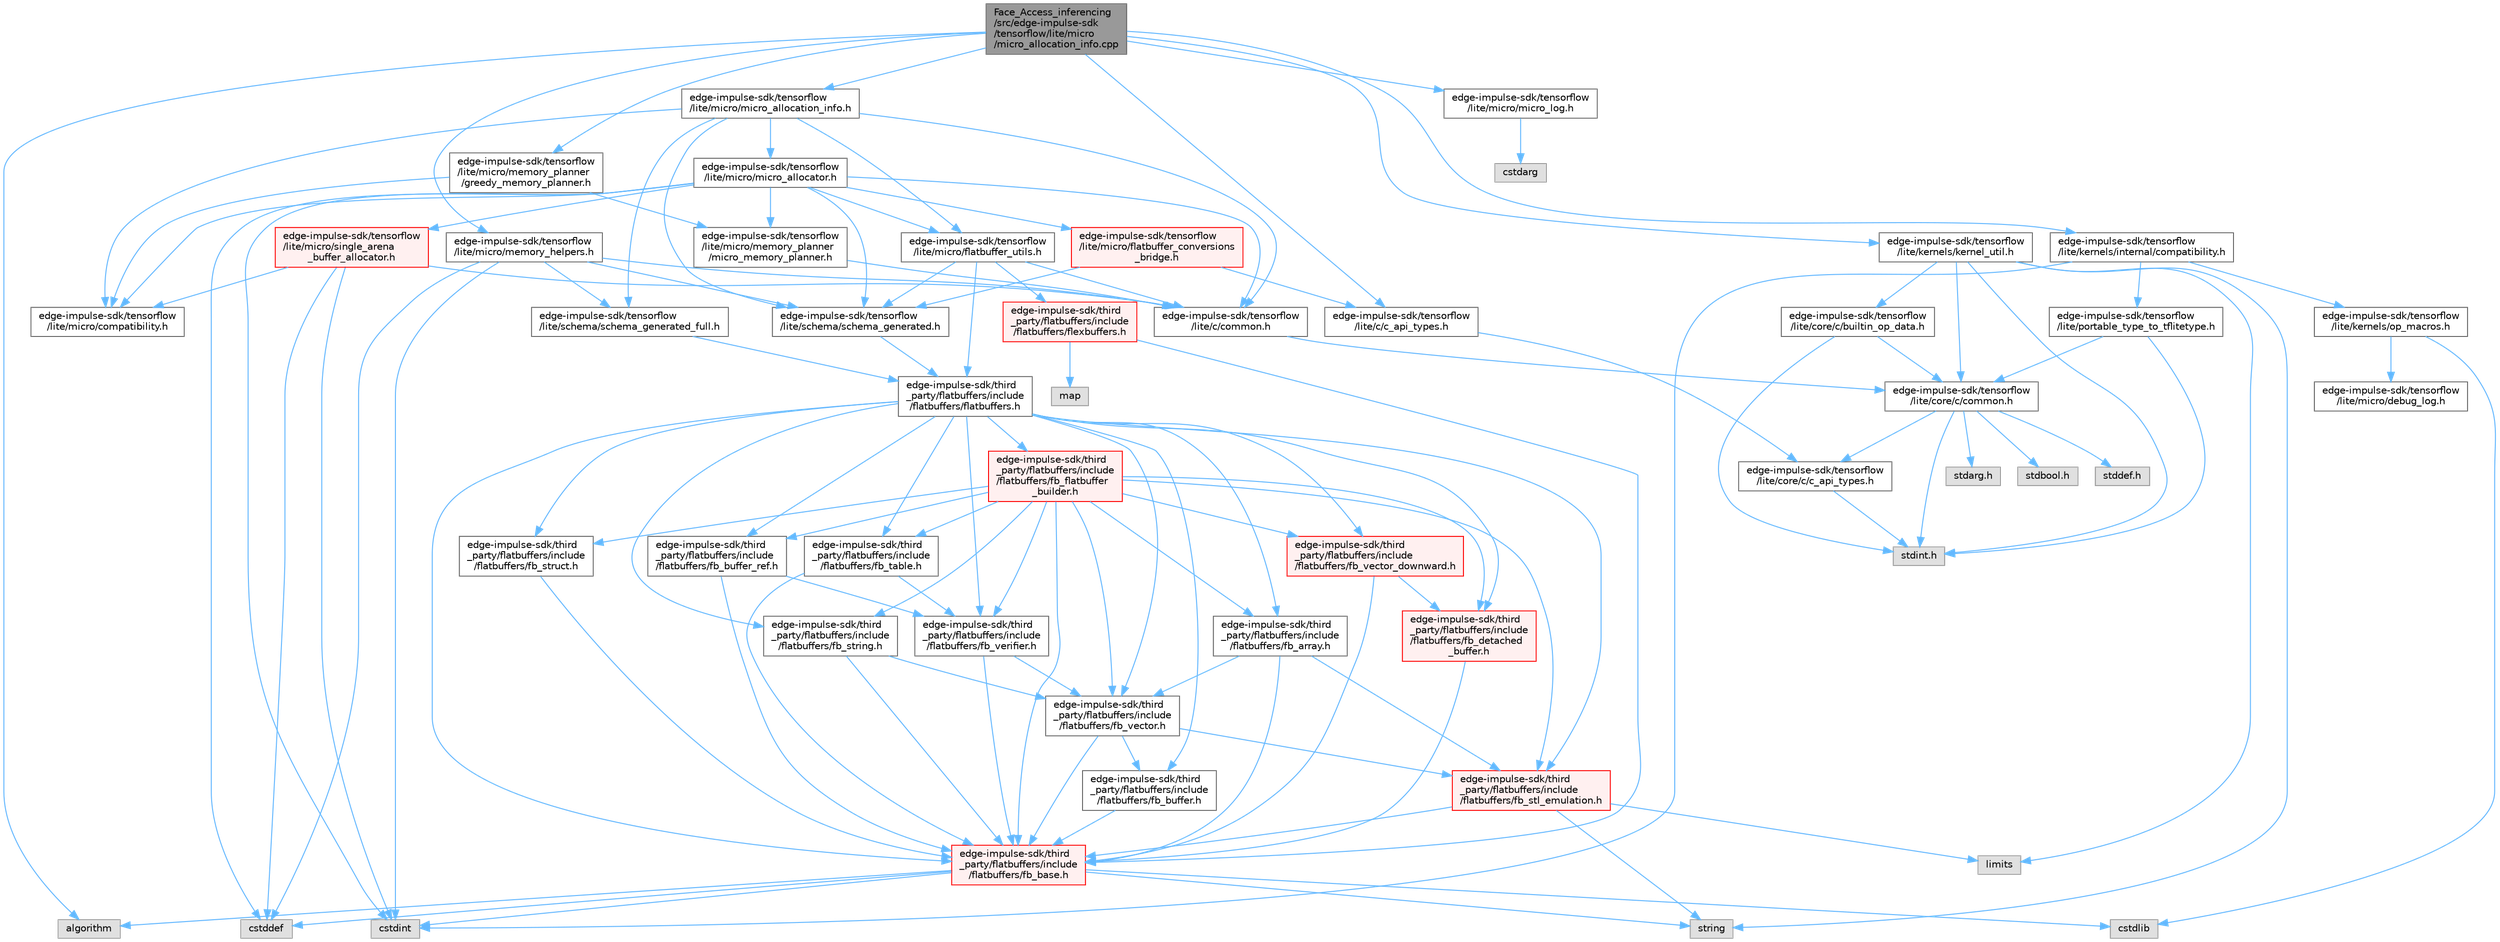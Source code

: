 digraph "Face_Access_inferencing/src/edge-impulse-sdk/tensorflow/lite/micro/micro_allocation_info.cpp"
{
 // LATEX_PDF_SIZE
  bgcolor="transparent";
  edge [fontname=Helvetica,fontsize=10,labelfontname=Helvetica,labelfontsize=10];
  node [fontname=Helvetica,fontsize=10,shape=box,height=0.2,width=0.4];
  Node1 [id="Node000001",label="Face_Access_inferencing\l/src/edge-impulse-sdk\l/tensorflow/lite/micro\l/micro_allocation_info.cpp",height=0.2,width=0.4,color="gray40", fillcolor="grey60", style="filled", fontcolor="black",tooltip=" "];
  Node1 -> Node2 [id="edge120_Node000001_Node000002",color="steelblue1",style="solid",tooltip=" "];
  Node2 [id="Node000002",label="edge-impulse-sdk/tensorflow\l/lite/micro/micro_allocation_info.h",height=0.2,width=0.4,color="grey40", fillcolor="white", style="filled",URL="$_face___access__inferencing_2src_2edge-impulse-sdk_2tensorflow_2lite_2micro_2micro__allocation__info_8h.html",tooltip=" "];
  Node2 -> Node3 [id="edge121_Node000002_Node000003",color="steelblue1",style="solid",tooltip=" "];
  Node3 [id="Node000003",label="edge-impulse-sdk/tensorflow\l/lite/c/common.h",height=0.2,width=0.4,color="grey40", fillcolor="white", style="filled",URL="$_face___access__inferencing_2src_2edge-impulse-sdk_2tensorflow_2lite_2c_2common_8h.html",tooltip=" "];
  Node3 -> Node4 [id="edge122_Node000003_Node000004",color="steelblue1",style="solid",tooltip=" "];
  Node4 [id="Node000004",label="edge-impulse-sdk/tensorflow\l/lite/core/c/common.h",height=0.2,width=0.4,color="grey40", fillcolor="white", style="filled",URL="$_face___access__inferencing_2src_2edge-impulse-sdk_2tensorflow_2lite_2core_2c_2common_8h.html",tooltip=" "];
  Node4 -> Node5 [id="edge123_Node000004_Node000005",color="steelblue1",style="solid",tooltip=" "];
  Node5 [id="Node000005",label="stdarg.h",height=0.2,width=0.4,color="grey60", fillcolor="#E0E0E0", style="filled",tooltip=" "];
  Node4 -> Node6 [id="edge124_Node000004_Node000006",color="steelblue1",style="solid",tooltip=" "];
  Node6 [id="Node000006",label="stdbool.h",height=0.2,width=0.4,color="grey60", fillcolor="#E0E0E0", style="filled",tooltip=" "];
  Node4 -> Node7 [id="edge125_Node000004_Node000007",color="steelblue1",style="solid",tooltip=" "];
  Node7 [id="Node000007",label="stddef.h",height=0.2,width=0.4,color="grey60", fillcolor="#E0E0E0", style="filled",tooltip=" "];
  Node4 -> Node8 [id="edge126_Node000004_Node000008",color="steelblue1",style="solid",tooltip=" "];
  Node8 [id="Node000008",label="stdint.h",height=0.2,width=0.4,color="grey60", fillcolor="#E0E0E0", style="filled",tooltip=" "];
  Node4 -> Node9 [id="edge127_Node000004_Node000009",color="steelblue1",style="solid",tooltip=" "];
  Node9 [id="Node000009",label="edge-impulse-sdk/tensorflow\l/lite/core/c/c_api_types.h",height=0.2,width=0.4,color="grey40", fillcolor="white", style="filled",URL="$_face___access__inferencing_2src_2edge-impulse-sdk_2tensorflow_2lite_2core_2c_2c__api__types_8h.html",tooltip=" "];
  Node9 -> Node8 [id="edge128_Node000009_Node000008",color="steelblue1",style="solid",tooltip=" "];
  Node2 -> Node10 [id="edge129_Node000002_Node000010",color="steelblue1",style="solid",tooltip=" "];
  Node10 [id="Node000010",label="edge-impulse-sdk/tensorflow\l/lite/micro/compatibility.h",height=0.2,width=0.4,color="grey40", fillcolor="white", style="filled",URL="$_face___access__inferencing_2src_2edge-impulse-sdk_2tensorflow_2lite_2micro_2compatibility_8h.html",tooltip=" "];
  Node2 -> Node11 [id="edge130_Node000002_Node000011",color="steelblue1",style="solid",tooltip=" "];
  Node11 [id="Node000011",label="edge-impulse-sdk/tensorflow\l/lite/micro/flatbuffer_utils.h",height=0.2,width=0.4,color="grey40", fillcolor="white", style="filled",URL="$_face___access__inferencing_2src_2edge-impulse-sdk_2tensorflow_2lite_2micro_2flatbuffer__utils_8h.html",tooltip=" "];
  Node11 -> Node12 [id="edge131_Node000011_Node000012",color="steelblue1",style="solid",tooltip=" "];
  Node12 [id="Node000012",label="edge-impulse-sdk/third\l_party/flatbuffers/include\l/flatbuffers/flatbuffers.h",height=0.2,width=0.4,color="grey40", fillcolor="white", style="filled",URL="$_face___access__inferencing_2src_2edge-impulse-sdk_2third__party_2flatbuffers_2include_2flatbuffers_2flatbuffers_8h.html",tooltip=" "];
  Node12 -> Node13 [id="edge132_Node000012_Node000013",color="steelblue1",style="solid",tooltip=" "];
  Node13 [id="Node000013",label="edge-impulse-sdk/third\l_party/flatbuffers/include\l/flatbuffers/fb_array.h",height=0.2,width=0.4,color="grey40", fillcolor="white", style="filled",URL="$fb__array_8h.html",tooltip=" "];
  Node13 -> Node14 [id="edge133_Node000013_Node000014",color="steelblue1",style="solid",tooltip=" "];
  Node14 [id="Node000014",label="edge-impulse-sdk/third\l_party/flatbuffers/include\l/flatbuffers/fb_base.h",height=0.2,width=0.4,color="red", fillcolor="#FFF0F0", style="filled",URL="$fb__base_8h.html",tooltip=" "];
  Node14 -> Node16 [id="edge134_Node000014_Node000016",color="steelblue1",style="solid",tooltip=" "];
  Node16 [id="Node000016",label="cstdint",height=0.2,width=0.4,color="grey60", fillcolor="#E0E0E0", style="filled",tooltip=" "];
  Node14 -> Node17 [id="edge135_Node000014_Node000017",color="steelblue1",style="solid",tooltip=" "];
  Node17 [id="Node000017",label="cstddef",height=0.2,width=0.4,color="grey60", fillcolor="#E0E0E0", style="filled",tooltip=" "];
  Node14 -> Node18 [id="edge136_Node000014_Node000018",color="steelblue1",style="solid",tooltip=" "];
  Node18 [id="Node000018",label="cstdlib",height=0.2,width=0.4,color="grey60", fillcolor="#E0E0E0", style="filled",tooltip=" "];
  Node14 -> Node21 [id="edge137_Node000014_Node000021",color="steelblue1",style="solid",tooltip=" "];
  Node21 [id="Node000021",label="string",height=0.2,width=0.4,color="grey60", fillcolor="#E0E0E0", style="filled",tooltip=" "];
  Node14 -> Node25 [id="edge138_Node000014_Node000025",color="steelblue1",style="solid",tooltip=" "];
  Node25 [id="Node000025",label="algorithm",height=0.2,width=0.4,color="grey60", fillcolor="#E0E0E0", style="filled",tooltip=" "];
  Node13 -> Node28 [id="edge139_Node000013_Node000028",color="steelblue1",style="solid",tooltip=" "];
  Node28 [id="Node000028",label="edge-impulse-sdk/third\l_party/flatbuffers/include\l/flatbuffers/fb_stl_emulation.h",height=0.2,width=0.4,color="red", fillcolor="#FFF0F0", style="filled",URL="$fb__stl__emulation_8h.html",tooltip=" "];
  Node28 -> Node14 [id="edge140_Node000028_Node000014",color="steelblue1",style="solid",tooltip=" "];
  Node28 -> Node21 [id="edge141_Node000028_Node000021",color="steelblue1",style="solid",tooltip=" "];
  Node28 -> Node29 [id="edge142_Node000028_Node000029",color="steelblue1",style="solid",tooltip=" "];
  Node29 [id="Node000029",label="limits",height=0.2,width=0.4,color="grey60", fillcolor="#E0E0E0", style="filled",tooltip=" "];
  Node13 -> Node30 [id="edge143_Node000013_Node000030",color="steelblue1",style="solid",tooltip=" "];
  Node30 [id="Node000030",label="edge-impulse-sdk/third\l_party/flatbuffers/include\l/flatbuffers/fb_vector.h",height=0.2,width=0.4,color="grey40", fillcolor="white", style="filled",URL="$fb__vector_8h.html",tooltip=" "];
  Node30 -> Node14 [id="edge144_Node000030_Node000014",color="steelblue1",style="solid",tooltip=" "];
  Node30 -> Node31 [id="edge145_Node000030_Node000031",color="steelblue1",style="solid",tooltip=" "];
  Node31 [id="Node000031",label="edge-impulse-sdk/third\l_party/flatbuffers/include\l/flatbuffers/fb_buffer.h",height=0.2,width=0.4,color="grey40", fillcolor="white", style="filled",URL="$fb__buffer_8h.html",tooltip=" "];
  Node31 -> Node14 [id="edge146_Node000031_Node000014",color="steelblue1",style="solid",tooltip=" "];
  Node30 -> Node28 [id="edge147_Node000030_Node000028",color="steelblue1",style="solid",tooltip=" "];
  Node12 -> Node14 [id="edge148_Node000012_Node000014",color="steelblue1",style="solid",tooltip=" "];
  Node12 -> Node31 [id="edge149_Node000012_Node000031",color="steelblue1",style="solid",tooltip=" "];
  Node12 -> Node32 [id="edge150_Node000012_Node000032",color="steelblue1",style="solid",tooltip=" "];
  Node32 [id="Node000032",label="edge-impulse-sdk/third\l_party/flatbuffers/include\l/flatbuffers/fb_buffer_ref.h",height=0.2,width=0.4,color="grey40", fillcolor="white", style="filled",URL="$fb__buffer__ref_8h.html",tooltip=" "];
  Node32 -> Node14 [id="edge151_Node000032_Node000014",color="steelblue1",style="solid",tooltip=" "];
  Node32 -> Node33 [id="edge152_Node000032_Node000033",color="steelblue1",style="solid",tooltip=" "];
  Node33 [id="Node000033",label="edge-impulse-sdk/third\l_party/flatbuffers/include\l/flatbuffers/fb_verifier.h",height=0.2,width=0.4,color="grey40", fillcolor="white", style="filled",URL="$fb__verifier_8h.html",tooltip=" "];
  Node33 -> Node14 [id="edge153_Node000033_Node000014",color="steelblue1",style="solid",tooltip=" "];
  Node33 -> Node30 [id="edge154_Node000033_Node000030",color="steelblue1",style="solid",tooltip=" "];
  Node12 -> Node34 [id="edge155_Node000012_Node000034",color="steelblue1",style="solid",tooltip=" "];
  Node34 [id="Node000034",label="edge-impulse-sdk/third\l_party/flatbuffers/include\l/flatbuffers/fb_detached\l_buffer.h",height=0.2,width=0.4,color="red", fillcolor="#FFF0F0", style="filled",URL="$fb__detached__buffer_8h.html",tooltip=" "];
  Node34 -> Node14 [id="edge156_Node000034_Node000014",color="steelblue1",style="solid",tooltip=" "];
  Node12 -> Node37 [id="edge157_Node000012_Node000037",color="steelblue1",style="solid",tooltip=" "];
  Node37 [id="Node000037",label="edge-impulse-sdk/third\l_party/flatbuffers/include\l/flatbuffers/fb_flatbuffer\l_builder.h",height=0.2,width=0.4,color="red", fillcolor="#FFF0F0", style="filled",URL="$fb__flatbuffer__builder_8h.html",tooltip=" "];
  Node37 -> Node13 [id="edge158_Node000037_Node000013",color="steelblue1",style="solid",tooltip=" "];
  Node37 -> Node14 [id="edge159_Node000037_Node000014",color="steelblue1",style="solid",tooltip=" "];
  Node37 -> Node32 [id="edge160_Node000037_Node000032",color="steelblue1",style="solid",tooltip=" "];
  Node37 -> Node34 [id="edge161_Node000037_Node000034",color="steelblue1",style="solid",tooltip=" "];
  Node37 -> Node28 [id="edge162_Node000037_Node000028",color="steelblue1",style="solid",tooltip=" "];
  Node37 -> Node40 [id="edge163_Node000037_Node000040",color="steelblue1",style="solid",tooltip=" "];
  Node40 [id="Node000040",label="edge-impulse-sdk/third\l_party/flatbuffers/include\l/flatbuffers/fb_string.h",height=0.2,width=0.4,color="grey40", fillcolor="white", style="filled",URL="$fb__string_8h.html",tooltip=" "];
  Node40 -> Node14 [id="edge164_Node000040_Node000014",color="steelblue1",style="solid",tooltip=" "];
  Node40 -> Node30 [id="edge165_Node000040_Node000030",color="steelblue1",style="solid",tooltip=" "];
  Node37 -> Node41 [id="edge166_Node000037_Node000041",color="steelblue1",style="solid",tooltip=" "];
  Node41 [id="Node000041",label="edge-impulse-sdk/third\l_party/flatbuffers/include\l/flatbuffers/fb_struct.h",height=0.2,width=0.4,color="grey40", fillcolor="white", style="filled",URL="$fb__struct_8h.html",tooltip=" "];
  Node41 -> Node14 [id="edge167_Node000041_Node000014",color="steelblue1",style="solid",tooltip=" "];
  Node37 -> Node42 [id="edge168_Node000037_Node000042",color="steelblue1",style="solid",tooltip=" "];
  Node42 [id="Node000042",label="edge-impulse-sdk/third\l_party/flatbuffers/include\l/flatbuffers/fb_table.h",height=0.2,width=0.4,color="grey40", fillcolor="white", style="filled",URL="$fb__table_8h.html",tooltip=" "];
  Node42 -> Node14 [id="edge169_Node000042_Node000014",color="steelblue1",style="solid",tooltip=" "];
  Node42 -> Node33 [id="edge170_Node000042_Node000033",color="steelblue1",style="solid",tooltip=" "];
  Node37 -> Node30 [id="edge171_Node000037_Node000030",color="steelblue1",style="solid",tooltip=" "];
  Node37 -> Node43 [id="edge172_Node000037_Node000043",color="steelblue1",style="solid",tooltip=" "];
  Node43 [id="Node000043",label="edge-impulse-sdk/third\l_party/flatbuffers/include\l/flatbuffers/fb_vector_downward.h",height=0.2,width=0.4,color="red", fillcolor="#FFF0F0", style="filled",URL="$fb__vector__downward_8h.html",tooltip=" "];
  Node43 -> Node14 [id="edge173_Node000043_Node000014",color="steelblue1",style="solid",tooltip=" "];
  Node43 -> Node34 [id="edge174_Node000043_Node000034",color="steelblue1",style="solid",tooltip=" "];
  Node37 -> Node33 [id="edge175_Node000037_Node000033",color="steelblue1",style="solid",tooltip=" "];
  Node12 -> Node28 [id="edge176_Node000012_Node000028",color="steelblue1",style="solid",tooltip=" "];
  Node12 -> Node40 [id="edge177_Node000012_Node000040",color="steelblue1",style="solid",tooltip=" "];
  Node12 -> Node41 [id="edge178_Node000012_Node000041",color="steelblue1",style="solid",tooltip=" "];
  Node12 -> Node42 [id="edge179_Node000012_Node000042",color="steelblue1",style="solid",tooltip=" "];
  Node12 -> Node30 [id="edge180_Node000012_Node000030",color="steelblue1",style="solid",tooltip=" "];
  Node12 -> Node43 [id="edge181_Node000012_Node000043",color="steelblue1",style="solid",tooltip=" "];
  Node12 -> Node33 [id="edge182_Node000012_Node000033",color="steelblue1",style="solid",tooltip=" "];
  Node11 -> Node44 [id="edge183_Node000011_Node000044",color="steelblue1",style="solid",tooltip=" "];
  Node44 [id="Node000044",label="edge-impulse-sdk/third\l_party/flatbuffers/include\l/flatbuffers/flexbuffers.h",height=0.2,width=0.4,color="red", fillcolor="#FFF0F0", style="filled",URL="$_face___access__inferencing_2src_2edge-impulse-sdk_2third__party_2flatbuffers_2include_2flatbuffers_2flexbuffers_8h.html",tooltip=" "];
  Node44 -> Node45 [id="edge184_Node000044_Node000045",color="steelblue1",style="solid",tooltip=" "];
  Node45 [id="Node000045",label="map",height=0.2,width=0.4,color="grey60", fillcolor="#E0E0E0", style="filled",tooltip=" "];
  Node44 -> Node14 [id="edge185_Node000044_Node000014",color="steelblue1",style="solid",tooltip=" "];
  Node11 -> Node3 [id="edge186_Node000011_Node000003",color="steelblue1",style="solid",tooltip=" "];
  Node11 -> Node51 [id="edge187_Node000011_Node000051",color="steelblue1",style="solid",tooltip=" "];
  Node51 [id="Node000051",label="edge-impulse-sdk/tensorflow\l/lite/schema/schema_generated.h",height=0.2,width=0.4,color="grey40", fillcolor="white", style="filled",URL="$_face___access__inferencing_2src_2edge-impulse-sdk_2tensorflow_2lite_2schema_2schema__generated_8h.html",tooltip=" "];
  Node51 -> Node12 [id="edge188_Node000051_Node000012",color="steelblue1",style="solid",tooltip=" "];
  Node2 -> Node52 [id="edge189_Node000002_Node000052",color="steelblue1",style="solid",tooltip=" "];
  Node52 [id="Node000052",label="edge-impulse-sdk/tensorflow\l/lite/micro/micro_allocator.h",height=0.2,width=0.4,color="grey40", fillcolor="white", style="filled",URL="$_face___access__inferencing_2src_2edge-impulse-sdk_2tensorflow_2lite_2micro_2micro__allocator_8h.html",tooltip=" "];
  Node52 -> Node17 [id="edge190_Node000052_Node000017",color="steelblue1",style="solid",tooltip=" "];
  Node52 -> Node16 [id="edge191_Node000052_Node000016",color="steelblue1",style="solid",tooltip=" "];
  Node52 -> Node3 [id="edge192_Node000052_Node000003",color="steelblue1",style="solid",tooltip=" "];
  Node52 -> Node53 [id="edge193_Node000052_Node000053",color="steelblue1",style="solid",tooltip=" "];
  Node53 [id="Node000053",label="edge-impulse-sdk/tensorflow\l/lite/micro/single_arena\l_buffer_allocator.h",height=0.2,width=0.4,color="red", fillcolor="#FFF0F0", style="filled",URL="$_face___access__inferencing_2src_2edge-impulse-sdk_2tensorflow_2lite_2micro_2single__arena__buffer__allocator_8h.html",tooltip=" "];
  Node53 -> Node17 [id="edge194_Node000053_Node000017",color="steelblue1",style="solid",tooltip=" "];
  Node53 -> Node16 [id="edge195_Node000053_Node000016",color="steelblue1",style="solid",tooltip=" "];
  Node53 -> Node3 [id="edge196_Node000053_Node000003",color="steelblue1",style="solid",tooltip=" "];
  Node53 -> Node10 [id="edge197_Node000053_Node000010",color="steelblue1",style="solid",tooltip=" "];
  Node52 -> Node10 [id="edge198_Node000052_Node000010",color="steelblue1",style="solid",tooltip=" "];
  Node52 -> Node11 [id="edge199_Node000052_Node000011",color="steelblue1",style="solid",tooltip=" "];
  Node52 -> Node56 [id="edge200_Node000052_Node000056",color="steelblue1",style="solid",tooltip=" "];
  Node56 [id="Node000056",label="edge-impulse-sdk/tensorflow\l/lite/micro/memory_planner\l/micro_memory_planner.h",height=0.2,width=0.4,color="grey40", fillcolor="white", style="filled",URL="$_face___access__inferencing_2src_2edge-impulse-sdk_2tensorflow_2lite_2micro_2memory__planner_2micro__memory__planner_8h.html",tooltip=" "];
  Node56 -> Node3 [id="edge201_Node000056_Node000003",color="steelblue1",style="solid",tooltip=" "];
  Node52 -> Node57 [id="edge202_Node000052_Node000057",color="steelblue1",style="solid",tooltip=" "];
  Node57 [id="Node000057",label="edge-impulse-sdk/tensorflow\l/lite/micro/flatbuffer_conversions\l_bridge.h",height=0.2,width=0.4,color="red", fillcolor="#FFF0F0", style="filled",URL="$_face___access__inferencing_2src_2edge-impulse-sdk_2tensorflow_2lite_2micro_2flatbuffer__conversions__bridge_8h.html",tooltip=" "];
  Node57 -> Node55 [id="edge203_Node000057_Node000055",color="steelblue1",style="solid",tooltip=" "];
  Node55 [id="Node000055",label="edge-impulse-sdk/tensorflow\l/lite/c/c_api_types.h",height=0.2,width=0.4,color="grey40", fillcolor="white", style="filled",URL="$_face___access__inferencing_2src_2edge-impulse-sdk_2tensorflow_2lite_2c_2c__api__types_8h.html",tooltip=" "];
  Node55 -> Node9 [id="edge204_Node000055_Node000009",color="steelblue1",style="solid",tooltip=" "];
  Node57 -> Node51 [id="edge205_Node000057_Node000051",color="steelblue1",style="solid",tooltip=" "];
  Node52 -> Node51 [id="edge206_Node000052_Node000051",color="steelblue1",style="solid",tooltip=" "];
  Node2 -> Node51 [id="edge207_Node000002_Node000051",color="steelblue1",style="solid",tooltip=" "];
  Node2 -> Node62 [id="edge208_Node000002_Node000062",color="steelblue1",style="solid",tooltip=" "];
  Node62 [id="Node000062",label="edge-impulse-sdk/tensorflow\l/lite/schema/schema_generated_full.h",height=0.2,width=0.4,color="grey40", fillcolor="white", style="filled",URL="$schema__generated__full_8h.html",tooltip=" "];
  Node62 -> Node12 [id="edge209_Node000062_Node000012",color="steelblue1",style="solid",tooltip=" "];
  Node1 -> Node25 [id="edge210_Node000001_Node000025",color="steelblue1",style="solid",tooltip=" "];
  Node1 -> Node55 [id="edge211_Node000001_Node000055",color="steelblue1",style="solid",tooltip=" "];
  Node1 -> Node63 [id="edge212_Node000001_Node000063",color="steelblue1",style="solid",tooltip=" "];
  Node63 [id="Node000063",label="edge-impulse-sdk/tensorflow\l/lite/kernels/internal/compatibility.h",height=0.2,width=0.4,color="grey40", fillcolor="white", style="filled",URL="$_face___access__inferencing_2src_2edge-impulse-sdk_2tensorflow_2lite_2kernels_2internal_2compatibility_8h.html",tooltip=" "];
  Node63 -> Node16 [id="edge213_Node000063_Node000016",color="steelblue1",style="solid",tooltip=" "];
  Node63 -> Node64 [id="edge214_Node000063_Node000064",color="steelblue1",style="solid",tooltip=" "];
  Node64 [id="Node000064",label="edge-impulse-sdk/tensorflow\l/lite/portable_type_to_tflitetype.h",height=0.2,width=0.4,color="grey40", fillcolor="white", style="filled",URL="$_face___access__inferencing_2src_2edge-impulse-sdk_2tensorflow_2lite_2portable__type__to__tflitetype_8h.html",tooltip=" "];
  Node64 -> Node8 [id="edge215_Node000064_Node000008",color="steelblue1",style="solid",tooltip=" "];
  Node64 -> Node4 [id="edge216_Node000064_Node000004",color="steelblue1",style="solid",tooltip=" "];
  Node63 -> Node65 [id="edge217_Node000063_Node000065",color="steelblue1",style="solid",tooltip=" "];
  Node65 [id="Node000065",label="edge-impulse-sdk/tensorflow\l/lite/kernels/op_macros.h",height=0.2,width=0.4,color="grey40", fillcolor="white", style="filled",URL="$_face___access__inferencing_2src_2edge-impulse-sdk_2tensorflow_2lite_2kernels_2op__macros_8h.html",tooltip=" "];
  Node65 -> Node66 [id="edge218_Node000065_Node000066",color="steelblue1",style="solid",tooltip=" "];
  Node66 [id="Node000066",label="edge-impulse-sdk/tensorflow\l/lite/micro/debug_log.h",height=0.2,width=0.4,color="grey40", fillcolor="white", style="filled",URL="$_face___access__inferencing_2src_2edge-impulse-sdk_2tensorflow_2lite_2micro_2debug__log_8h.html",tooltip=" "];
  Node65 -> Node18 [id="edge219_Node000065_Node000018",color="steelblue1",style="solid",tooltip=" "];
  Node1 -> Node67 [id="edge220_Node000001_Node000067",color="steelblue1",style="solid",tooltip=" "];
  Node67 [id="Node000067",label="edge-impulse-sdk/tensorflow\l/lite/kernels/kernel_util.h",height=0.2,width=0.4,color="grey40", fillcolor="white", style="filled",URL="$_face___access__inferencing_2src_2edge-impulse-sdk_2tensorflow_2lite_2kernels_2kernel__util_8h.html",tooltip=" "];
  Node67 -> Node8 [id="edge221_Node000067_Node000008",color="steelblue1",style="solid",tooltip=" "];
  Node67 -> Node29 [id="edge222_Node000067_Node000029",color="steelblue1",style="solid",tooltip=" "];
  Node67 -> Node21 [id="edge223_Node000067_Node000021",color="steelblue1",style="solid",tooltip=" "];
  Node67 -> Node68 [id="edge224_Node000067_Node000068",color="steelblue1",style="solid",tooltip=" "];
  Node68 [id="Node000068",label="edge-impulse-sdk/tensorflow\l/lite/core/c/builtin_op_data.h",height=0.2,width=0.4,color="grey40", fillcolor="white", style="filled",URL="$_face___access__inferencing_2src_2edge-impulse-sdk_2tensorflow_2lite_2core_2c_2builtin__op__data_8h.html",tooltip=" "];
  Node68 -> Node8 [id="edge225_Node000068_Node000008",color="steelblue1",style="solid",tooltip=" "];
  Node68 -> Node4 [id="edge226_Node000068_Node000004",color="steelblue1",style="solid",tooltip=" "];
  Node67 -> Node4 [id="edge227_Node000067_Node000004",color="steelblue1",style="solid",tooltip=" "];
  Node1 -> Node69 [id="edge228_Node000001_Node000069",color="steelblue1",style="solid",tooltip=" "];
  Node69 [id="Node000069",label="edge-impulse-sdk/tensorflow\l/lite/micro/memory_helpers.h",height=0.2,width=0.4,color="grey40", fillcolor="white", style="filled",URL="$_face___access__inferencing_2src_2edge-impulse-sdk_2tensorflow_2lite_2micro_2memory__helpers_8h.html",tooltip=" "];
  Node69 -> Node17 [id="edge229_Node000069_Node000017",color="steelblue1",style="solid",tooltip=" "];
  Node69 -> Node16 [id="edge230_Node000069_Node000016",color="steelblue1",style="solid",tooltip=" "];
  Node69 -> Node3 [id="edge231_Node000069_Node000003",color="steelblue1",style="solid",tooltip=" "];
  Node69 -> Node51 [id="edge232_Node000069_Node000051",color="steelblue1",style="solid",tooltip=" "];
  Node69 -> Node62 [id="edge233_Node000069_Node000062",color="steelblue1",style="solid",tooltip=" "];
  Node1 -> Node70 [id="edge234_Node000001_Node000070",color="steelblue1",style="solid",tooltip=" "];
  Node70 [id="Node000070",label="edge-impulse-sdk/tensorflow\l/lite/micro/memory_planner\l/greedy_memory_planner.h",height=0.2,width=0.4,color="grey40", fillcolor="white", style="filled",URL="$_face___access__inferencing_2src_2edge-impulse-sdk_2tensorflow_2lite_2micro_2memory__planner_2greedy__memory__planner_8h.html",tooltip=" "];
  Node70 -> Node10 [id="edge235_Node000070_Node000010",color="steelblue1",style="solid",tooltip=" "];
  Node70 -> Node56 [id="edge236_Node000070_Node000056",color="steelblue1",style="solid",tooltip=" "];
  Node1 -> Node71 [id="edge237_Node000001_Node000071",color="steelblue1",style="solid",tooltip=" "];
  Node71 [id="Node000071",label="edge-impulse-sdk/tensorflow\l/lite/micro/micro_log.h",height=0.2,width=0.4,color="grey40", fillcolor="white", style="filled",URL="$_face___access__inferencing_2src_2edge-impulse-sdk_2tensorflow_2lite_2micro_2micro__log_8h.html",tooltip=" "];
  Node71 -> Node61 [id="edge238_Node000071_Node000061",color="steelblue1",style="solid",tooltip=" "];
  Node61 [id="Node000061",label="cstdarg",height=0.2,width=0.4,color="grey60", fillcolor="#E0E0E0", style="filled",tooltip=" "];
}
